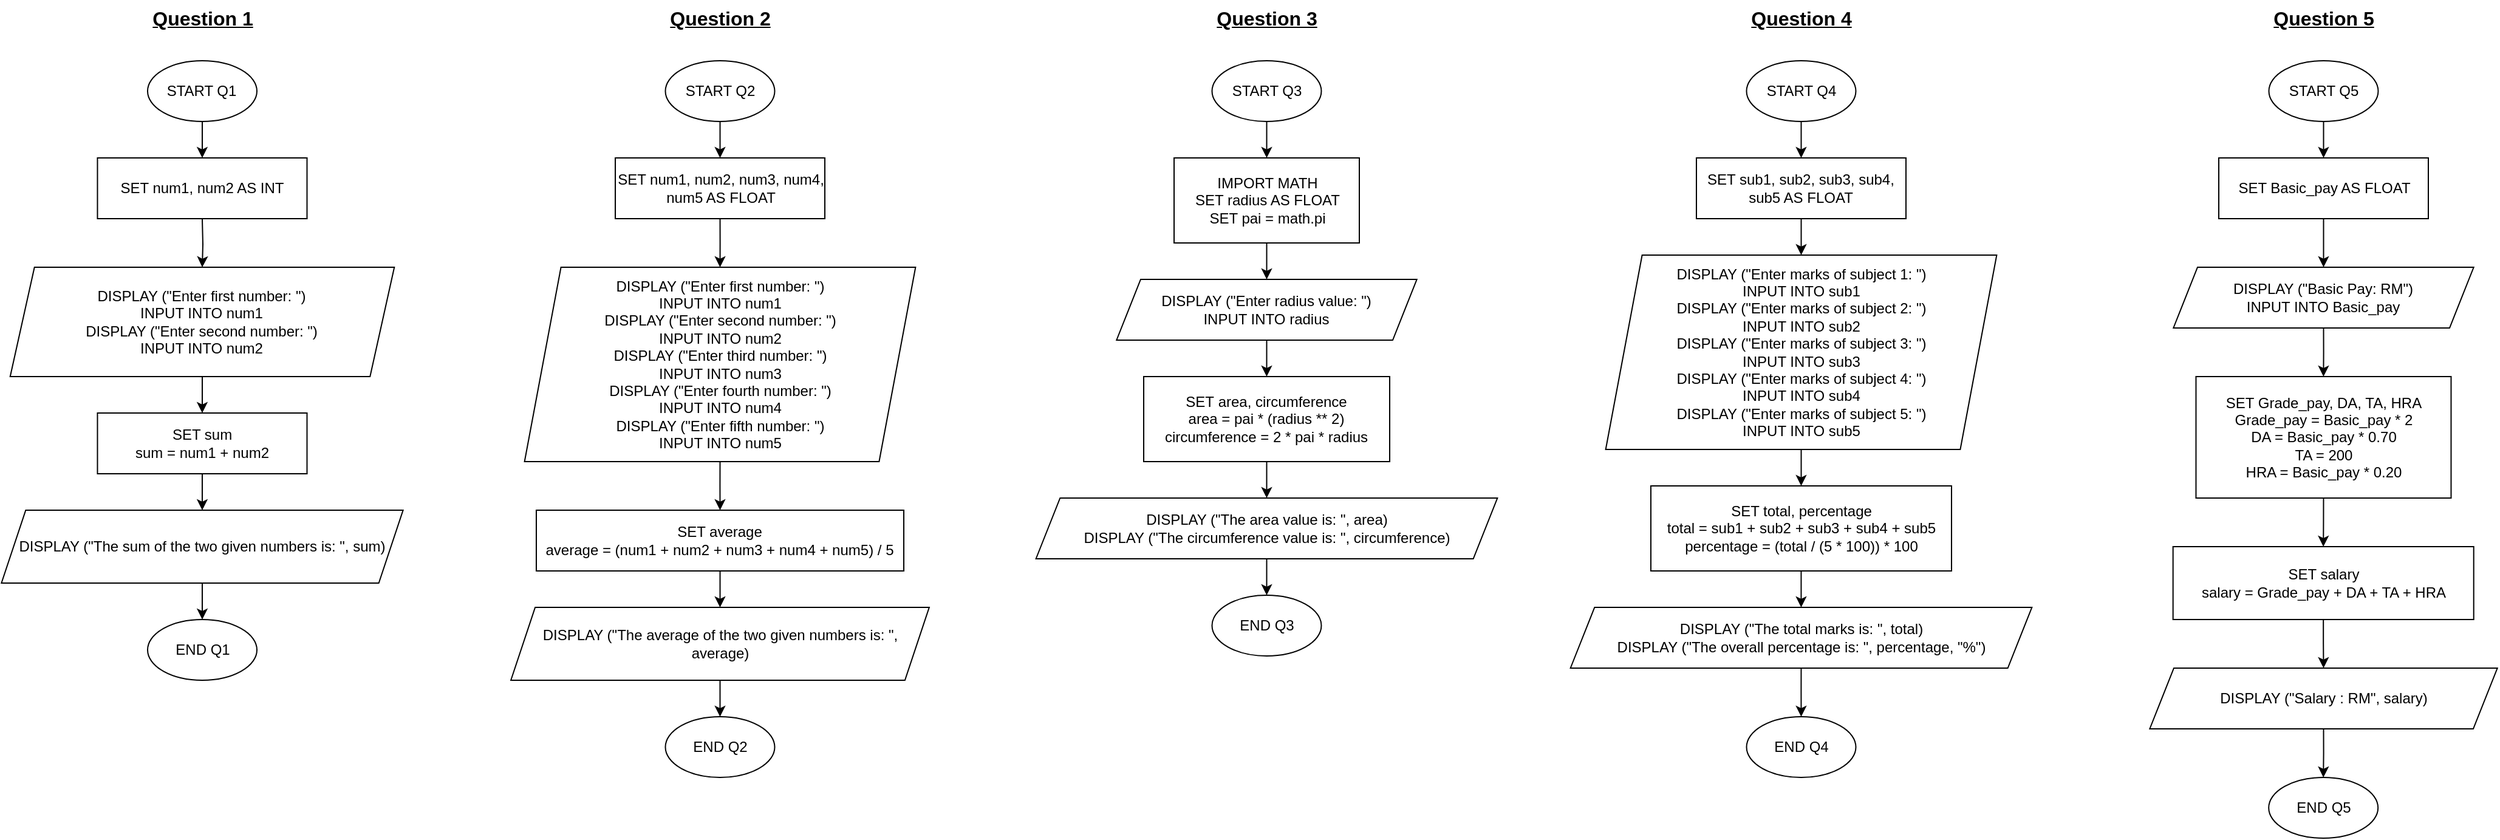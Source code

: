 <mxfile version="26.0.7">
  <diagram id="f0yZC3nXAZoHuIyKN0pP" name="Page-1">
    <mxGraphModel dx="1167" dy="1032" grid="1" gridSize="10" guides="1" tooltips="1" connect="1" arrows="1" fold="1" page="0" pageScale="1" pageWidth="850" pageHeight="1100" math="0" shadow="0">
      <root>
        <mxCell id="0" />
        <mxCell id="1" parent="0" />
        <mxCell id="STdVneNFGiQCQjjw0oRL-1" style="edgeStyle=orthogonalEdgeStyle;rounded=0;orthogonalLoop=1;jettySize=auto;html=1;exitX=0.5;exitY=1;exitDx=0;exitDy=0;entryX=0.5;entryY=0;entryDx=0;entryDy=0;" parent="1" source="STdVneNFGiQCQjjw0oRL-2" edge="1">
          <mxGeometry relative="1" as="geometry">
            <mxPoint x="217.49" y="-210" as="targetPoint" />
          </mxGeometry>
        </mxCell>
        <mxCell id="STdVneNFGiQCQjjw0oRL-2" value="START Q1" style="ellipse;whiteSpace=wrap;html=1;" parent="1" vertex="1">
          <mxGeometry x="172.49" y="-290" width="90" height="50" as="geometry" />
        </mxCell>
        <mxCell id="STdVneNFGiQCQjjw0oRL-3" style="edgeStyle=orthogonalEdgeStyle;rounded=0;orthogonalLoop=1;jettySize=auto;html=1;exitX=0.5;exitY=1;exitDx=0;exitDy=0;entryX=0.5;entryY=0;entryDx=0;entryDy=0;" parent="1" target="STdVneNFGiQCQjjw0oRL-6" edge="1">
          <mxGeometry relative="1" as="geometry">
            <mxPoint x="217.49" y="-160" as="sourcePoint" />
          </mxGeometry>
        </mxCell>
        <mxCell id="STdVneNFGiQCQjjw0oRL-4" value="Question 1" style="text;html=1;align=center;verticalAlign=middle;whiteSpace=wrap;rounded=0;fontStyle=5;fontSize=16;" parent="1" vertex="1">
          <mxGeometry x="163.75" y="-340" width="107.5" height="30" as="geometry" />
        </mxCell>
        <mxCell id="STdVneNFGiQCQjjw0oRL-11" style="edgeStyle=orthogonalEdgeStyle;rounded=0;orthogonalLoop=1;jettySize=auto;html=1;exitX=0.5;exitY=1;exitDx=0;exitDy=0;entryX=0.5;entryY=0;entryDx=0;entryDy=0;" parent="1" source="STdVneNFGiQCQjjw0oRL-6" target="STdVneNFGiQCQjjw0oRL-9" edge="1">
          <mxGeometry relative="1" as="geometry" />
        </mxCell>
        <mxCell id="STdVneNFGiQCQjjw0oRL-6" value="&lt;div&gt;DISPLAY (&quot;Enter first number: &quot;)&lt;/div&gt;&lt;div&gt;&lt;span style=&quot;background-color: transparent; color: light-dark(rgb(0, 0, 0), rgb(255, 255, 255));&quot;&gt;INPUT INTO num1&lt;/span&gt;&lt;/div&gt;&lt;div&gt;&lt;span style=&quot;background-color: transparent; color: light-dark(rgb(0, 0, 0), rgb(255, 255, 255));&quot;&gt;DISPLAY (&quot;Enter second number: &quot;)&lt;/span&gt;&lt;/div&gt;&lt;div&gt;&lt;span style=&quot;background-color: transparent; color: light-dark(rgb(0, 0, 0), rgb(255, 255, 255));&quot;&gt;INPUT INTO num2&lt;/span&gt;&lt;/div&gt;" style="shape=parallelogram;perimeter=parallelogramPerimeter;whiteSpace=wrap;html=1;fixedSize=1;" parent="1" vertex="1">
          <mxGeometry x="59.37" y="-120" width="316.25" height="90" as="geometry" />
        </mxCell>
        <mxCell id="STdVneNFGiQCQjjw0oRL-7" value="END Q1" style="ellipse;whiteSpace=wrap;html=1;" parent="1" vertex="1">
          <mxGeometry x="172.5" y="170" width="90" height="50" as="geometry" />
        </mxCell>
        <mxCell id="STdVneNFGiQCQjjw0oRL-8" value="&lt;div&gt;SET num1, num2 AS INT&lt;/div&gt;" style="rounded=0;whiteSpace=wrap;html=1;" parent="1" vertex="1">
          <mxGeometry x="131.24" y="-210" width="172.5" height="50" as="geometry" />
        </mxCell>
        <mxCell id="STdVneNFGiQCQjjw0oRL-12" style="edgeStyle=orthogonalEdgeStyle;rounded=0;orthogonalLoop=1;jettySize=auto;html=1;exitX=0.5;exitY=1;exitDx=0;exitDy=0;entryX=0.5;entryY=0;entryDx=0;entryDy=0;" parent="1" source="STdVneNFGiQCQjjw0oRL-9" target="STdVneNFGiQCQjjw0oRL-10" edge="1">
          <mxGeometry relative="1" as="geometry" />
        </mxCell>
        <mxCell id="STdVneNFGiQCQjjw0oRL-9" value="&lt;div&gt;SET sum&lt;/div&gt;&lt;div&gt;sum = num1 + num2&lt;/div&gt;" style="rounded=0;whiteSpace=wrap;html=1;" parent="1" vertex="1">
          <mxGeometry x="131.24" width="172.5" height="50" as="geometry" />
        </mxCell>
        <mxCell id="STdVneNFGiQCQjjw0oRL-13" style="edgeStyle=orthogonalEdgeStyle;rounded=0;orthogonalLoop=1;jettySize=auto;html=1;exitX=0.5;exitY=1;exitDx=0;exitDy=0;entryX=0.5;entryY=0;entryDx=0;entryDy=0;" parent="1" source="STdVneNFGiQCQjjw0oRL-10" target="STdVneNFGiQCQjjw0oRL-7" edge="1">
          <mxGeometry relative="1" as="geometry" />
        </mxCell>
        <mxCell id="STdVneNFGiQCQjjw0oRL-10" value="DISPLAY (&quot;The sum of the two given numbers is: &quot;, sum)" style="shape=parallelogram;perimeter=parallelogramPerimeter;whiteSpace=wrap;html=1;fixedSize=1;" parent="1" vertex="1">
          <mxGeometry x="52.18" y="80" width="330.63" height="60" as="geometry" />
        </mxCell>
        <mxCell id="STdVneNFGiQCQjjw0oRL-23" style="edgeStyle=orthogonalEdgeStyle;rounded=0;orthogonalLoop=1;jettySize=auto;html=1;exitX=0.5;exitY=1;exitDx=0;exitDy=0;entryX=0.5;entryY=0;entryDx=0;entryDy=0;" parent="1" source="STdVneNFGiQCQjjw0oRL-18" target="STdVneNFGiQCQjjw0oRL-20" edge="1">
          <mxGeometry relative="1" as="geometry" />
        </mxCell>
        <mxCell id="STdVneNFGiQCQjjw0oRL-18" value="START Q2" style="ellipse;whiteSpace=wrap;html=1;" parent="1" vertex="1">
          <mxGeometry x="598.74" y="-290" width="90" height="50" as="geometry" />
        </mxCell>
        <mxCell id="STdVneNFGiQCQjjw0oRL-19" value="Question 2" style="text;html=1;align=center;verticalAlign=middle;whiteSpace=wrap;rounded=0;fontStyle=5;fontSize=16;" parent="1" vertex="1">
          <mxGeometry x="590" y="-340" width="107.5" height="30" as="geometry" />
        </mxCell>
        <mxCell id="STdVneNFGiQCQjjw0oRL-22" style="edgeStyle=orthogonalEdgeStyle;rounded=0;orthogonalLoop=1;jettySize=auto;html=1;exitX=0.5;exitY=1;exitDx=0;exitDy=0;entryX=0.5;entryY=0;entryDx=0;entryDy=0;" parent="1" source="STdVneNFGiQCQjjw0oRL-20" target="STdVneNFGiQCQjjw0oRL-21" edge="1">
          <mxGeometry relative="1" as="geometry" />
        </mxCell>
        <mxCell id="STdVneNFGiQCQjjw0oRL-20" value="&lt;div&gt;SET num1, num2, num3, num4, num5 AS FLOAT&lt;/div&gt;" style="rounded=0;whiteSpace=wrap;html=1;" parent="1" vertex="1">
          <mxGeometry x="557.5" y="-210" width="172.5" height="50" as="geometry" />
        </mxCell>
        <mxCell id="STdVneNFGiQCQjjw0oRL-27" style="edgeStyle=orthogonalEdgeStyle;rounded=0;orthogonalLoop=1;jettySize=auto;html=1;exitX=0.5;exitY=1;exitDx=0;exitDy=0;" parent="1" source="STdVneNFGiQCQjjw0oRL-21" target="STdVneNFGiQCQjjw0oRL-24" edge="1">
          <mxGeometry relative="1" as="geometry" />
        </mxCell>
        <mxCell id="STdVneNFGiQCQjjw0oRL-21" value="&lt;div&gt;&lt;span style=&quot;background-color: transparent; color: light-dark(rgb(0, 0, 0), rgb(255, 255, 255));&quot;&gt;DISPLAY (&quot;Enter first number: &quot;)&lt;/span&gt;&lt;/div&gt;&lt;div&gt;INPUT INTO num1&lt;/div&gt;&lt;div&gt;DISPLAY (&quot;Enter second number: &quot;)&lt;/div&gt;&lt;div&gt;INPUT INTO num2&lt;/div&gt;&lt;div&gt;DISPLAY (&quot;Enter third number: &quot;)&lt;/div&gt;&lt;div&gt;INPUT INTO num3&lt;/div&gt;&lt;div&gt;DISPLAY (&quot;Enter fourth number: &quot;)&lt;/div&gt;&lt;div&gt;INPUT INTO num4&lt;/div&gt;&lt;div&gt;DISPLAY (&quot;Enter fifth number: &quot;)&lt;/div&gt;&lt;div&gt;INPUT INTO num5&lt;/div&gt;" style="shape=parallelogram;perimeter=parallelogramPerimeter;whiteSpace=wrap;html=1;fixedSize=1;size=30;" parent="1" vertex="1">
          <mxGeometry x="482.8" y="-120" width="321.88" height="160" as="geometry" />
        </mxCell>
        <mxCell id="STdVneNFGiQCQjjw0oRL-28" style="edgeStyle=orthogonalEdgeStyle;rounded=0;orthogonalLoop=1;jettySize=auto;html=1;exitX=0.5;exitY=1;exitDx=0;exitDy=0;entryX=0.5;entryY=0;entryDx=0;entryDy=0;" parent="1" source="STdVneNFGiQCQjjw0oRL-24" target="STdVneNFGiQCQjjw0oRL-25" edge="1">
          <mxGeometry relative="1" as="geometry" />
        </mxCell>
        <mxCell id="STdVneNFGiQCQjjw0oRL-24" value="SET average&lt;div&gt;average = (num1 + num2 + num3 + num4 + num5) / 5&lt;/div&gt;" style="rounded=0;whiteSpace=wrap;html=1;" parent="1" vertex="1">
          <mxGeometry x="492.49" y="80" width="302.51" height="50" as="geometry" />
        </mxCell>
        <mxCell id="STdVneNFGiQCQjjw0oRL-29" style="edgeStyle=orthogonalEdgeStyle;rounded=0;orthogonalLoop=1;jettySize=auto;html=1;exitX=0.5;exitY=1;exitDx=0;exitDy=0;entryX=0.5;entryY=0;entryDx=0;entryDy=0;" parent="1" source="STdVneNFGiQCQjjw0oRL-25" target="STdVneNFGiQCQjjw0oRL-26" edge="1">
          <mxGeometry relative="1" as="geometry" />
        </mxCell>
        <mxCell id="STdVneNFGiQCQjjw0oRL-25" value="DISPLAY (&quot;The average of the two given numbers is: &quot;, average)" style="shape=parallelogram;perimeter=parallelogramPerimeter;whiteSpace=wrap;html=1;fixedSize=1;" parent="1" vertex="1">
          <mxGeometry x="471.55" y="160" width="344.38" height="60" as="geometry" />
        </mxCell>
        <mxCell id="STdVneNFGiQCQjjw0oRL-26" value="END Q2" style="ellipse;whiteSpace=wrap;html=1;" parent="1" vertex="1">
          <mxGeometry x="598.74" y="250" width="90" height="50" as="geometry" />
        </mxCell>
        <mxCell id="STdVneNFGiQCQjjw0oRL-33" style="edgeStyle=orthogonalEdgeStyle;rounded=0;orthogonalLoop=1;jettySize=auto;html=1;exitX=0.5;exitY=1;exitDx=0;exitDy=0;entryX=0.5;entryY=0;entryDx=0;entryDy=0;" parent="1" source="STdVneNFGiQCQjjw0oRL-30" target="STdVneNFGiQCQjjw0oRL-32" edge="1">
          <mxGeometry relative="1" as="geometry" />
        </mxCell>
        <mxCell id="STdVneNFGiQCQjjw0oRL-30" value="START Q3" style="ellipse;whiteSpace=wrap;html=1;" parent="1" vertex="1">
          <mxGeometry x="1048.74" y="-290" width="90" height="50" as="geometry" />
        </mxCell>
        <mxCell id="STdVneNFGiQCQjjw0oRL-31" value="Question 3" style="text;html=1;align=center;verticalAlign=middle;whiteSpace=wrap;rounded=0;fontStyle=5;fontSize=16;" parent="1" vertex="1">
          <mxGeometry x="1040" y="-340" width="107.5" height="30" as="geometry" />
        </mxCell>
        <mxCell id="STdVneNFGiQCQjjw0oRL-36" style="edgeStyle=orthogonalEdgeStyle;rounded=0;orthogonalLoop=1;jettySize=auto;html=1;exitX=0.5;exitY=1;exitDx=0;exitDy=0;entryX=0.5;entryY=0;entryDx=0;entryDy=0;" parent="1" source="STdVneNFGiQCQjjw0oRL-32" target="STdVneNFGiQCQjjw0oRL-34" edge="1">
          <mxGeometry relative="1" as="geometry" />
        </mxCell>
        <mxCell id="STdVneNFGiQCQjjw0oRL-32" value="&lt;div&gt;IMPORT MATH&lt;/div&gt;&lt;div&gt;SET radius AS FLOAT&lt;/div&gt;&lt;div&gt;SET pai = math.pi&lt;/div&gt;" style="rounded=0;whiteSpace=wrap;html=1;" parent="1" vertex="1">
          <mxGeometry x="1017.5" y="-210" width="152.5" height="70" as="geometry" />
        </mxCell>
        <mxCell id="STdVneNFGiQCQjjw0oRL-37" style="edgeStyle=orthogonalEdgeStyle;rounded=0;orthogonalLoop=1;jettySize=auto;html=1;exitX=0.5;exitY=1;exitDx=0;exitDy=0;entryX=0.5;entryY=0;entryDx=0;entryDy=0;" parent="1" source="STdVneNFGiQCQjjw0oRL-34" target="STdVneNFGiQCQjjw0oRL-35" edge="1">
          <mxGeometry relative="1" as="geometry" />
        </mxCell>
        <mxCell id="STdVneNFGiQCQjjw0oRL-34" value="&lt;div&gt;DISPLAY (&quot;Enter radius value: &quot;)&lt;/div&gt;&lt;div&gt;&lt;span style=&quot;background-color: transparent; color: light-dark(rgb(0, 0, 0), rgb(255, 255, 255));&quot;&gt;INPUT INTO radius&lt;/span&gt;&lt;/div&gt;" style="shape=parallelogram;perimeter=parallelogramPerimeter;whiteSpace=wrap;html=1;fixedSize=1;size=19.86;" parent="1" vertex="1">
          <mxGeometry x="970.14" y="-110" width="247.2" height="50" as="geometry" />
        </mxCell>
        <mxCell id="STdVneNFGiQCQjjw0oRL-40" style="edgeStyle=orthogonalEdgeStyle;rounded=0;orthogonalLoop=1;jettySize=auto;html=1;exitX=0.5;exitY=1;exitDx=0;exitDy=0;entryX=0.5;entryY=0;entryDx=0;entryDy=0;" parent="1" source="STdVneNFGiQCQjjw0oRL-35" target="STdVneNFGiQCQjjw0oRL-38" edge="1">
          <mxGeometry relative="1" as="geometry" />
        </mxCell>
        <mxCell id="STdVneNFGiQCQjjw0oRL-35" value="&lt;div&gt;SET&amp;nbsp;area, circumference&lt;/div&gt;&lt;div&gt;area = pai * (radius ** 2)&lt;/div&gt;&lt;div&gt;circumference = 2 * pai * radius&lt;/div&gt;" style="rounded=0;whiteSpace=wrap;html=1;" parent="1" vertex="1">
          <mxGeometry x="992.49" y="-30" width="202.5" height="70" as="geometry" />
        </mxCell>
        <mxCell id="STdVneNFGiQCQjjw0oRL-41" style="edgeStyle=orthogonalEdgeStyle;rounded=0;orthogonalLoop=1;jettySize=auto;html=1;exitX=0.5;exitY=1;exitDx=0;exitDy=0;entryX=0.5;entryY=0;entryDx=0;entryDy=0;" parent="1" source="STdVneNFGiQCQjjw0oRL-38" target="STdVneNFGiQCQjjw0oRL-39" edge="1">
          <mxGeometry relative="1" as="geometry" />
        </mxCell>
        <mxCell id="STdVneNFGiQCQjjw0oRL-38" value="DISPLAY (&quot;The area value is: &quot;, area)&lt;div&gt;DISPLAY (&quot;The circumference value is: &quot;, circumference)&lt;/div&gt;" style="shape=parallelogram;perimeter=parallelogramPerimeter;whiteSpace=wrap;html=1;fixedSize=1;size=19.86;" parent="1" vertex="1">
          <mxGeometry x="903.81" y="70" width="379.86" height="50" as="geometry" />
        </mxCell>
        <mxCell id="STdVneNFGiQCQjjw0oRL-39" value="END Q3" style="ellipse;whiteSpace=wrap;html=1;" parent="1" vertex="1">
          <mxGeometry x="1048.74" y="150" width="90" height="50" as="geometry" />
        </mxCell>
        <mxCell id="STdVneNFGiQCQjjw0oRL-45" style="edgeStyle=orthogonalEdgeStyle;rounded=0;orthogonalLoop=1;jettySize=auto;html=1;exitX=0.5;exitY=1;exitDx=0;exitDy=0;entryX=0.5;entryY=0;entryDx=0;entryDy=0;" parent="1" source="STdVneNFGiQCQjjw0oRL-42" target="STdVneNFGiQCQjjw0oRL-44" edge="1">
          <mxGeometry relative="1" as="geometry" />
        </mxCell>
        <mxCell id="STdVneNFGiQCQjjw0oRL-42" value="START Q4" style="ellipse;whiteSpace=wrap;html=1;" parent="1" vertex="1">
          <mxGeometry x="1488.74" y="-290" width="90" height="50" as="geometry" />
        </mxCell>
        <mxCell id="STdVneNFGiQCQjjw0oRL-43" value="Question 4" style="text;html=1;align=center;verticalAlign=middle;whiteSpace=wrap;rounded=0;fontStyle=5;fontSize=16;" parent="1" vertex="1">
          <mxGeometry x="1480" y="-340" width="107.5" height="30" as="geometry" />
        </mxCell>
        <mxCell id="STdVneNFGiQCQjjw0oRL-48" style="edgeStyle=orthogonalEdgeStyle;rounded=0;orthogonalLoop=1;jettySize=auto;html=1;exitX=0.5;exitY=1;exitDx=0;exitDy=0;entryX=0.5;entryY=0;entryDx=0;entryDy=0;" parent="1" source="STdVneNFGiQCQjjw0oRL-44" target="STdVneNFGiQCQjjw0oRL-47" edge="1">
          <mxGeometry relative="1" as="geometry" />
        </mxCell>
        <mxCell id="STdVneNFGiQCQjjw0oRL-44" value="&lt;div&gt;SET sub1, sub2, sub3, sub4, sub5 AS FLOAT&lt;/div&gt;" style="rounded=0;whiteSpace=wrap;html=1;" parent="1" vertex="1">
          <mxGeometry x="1447.49" y="-210" width="172.5" height="50" as="geometry" />
        </mxCell>
        <mxCell id="STdVneNFGiQCQjjw0oRL-51" style="edgeStyle=orthogonalEdgeStyle;rounded=0;orthogonalLoop=1;jettySize=auto;html=1;exitX=0.5;exitY=1;exitDx=0;exitDy=0;entryX=0.5;entryY=0;entryDx=0;entryDy=0;" parent="1" source="STdVneNFGiQCQjjw0oRL-47" target="STdVneNFGiQCQjjw0oRL-50" edge="1">
          <mxGeometry relative="1" as="geometry" />
        </mxCell>
        <mxCell id="STdVneNFGiQCQjjw0oRL-47" value="&lt;span style=&quot;text-align: left;&quot;&gt;DISPLAY (&quot;Enter marks of subject 1: &quot;)&lt;/span&gt;&lt;br style=&quot;padding: 0px; margin: 0px; text-align: left;&quot;&gt;&lt;span style=&quot;text-align: left;&quot;&gt;INPUT INTO sub1&lt;/span&gt;&lt;br style=&quot;padding: 0px; margin: 0px; text-align: left;&quot;&gt;&lt;span style=&quot;text-align: left;&quot;&gt;DISPLAY (&quot;Enter marks of subject 2: &quot;)&lt;/span&gt;&lt;br style=&quot;padding: 0px; margin: 0px; text-align: left;&quot;&gt;&lt;span style=&quot;text-align: left;&quot;&gt;INPUT INTO sub2&lt;/span&gt;&lt;br style=&quot;padding: 0px; margin: 0px; text-align: left;&quot;&gt;&lt;span style=&quot;text-align: left;&quot;&gt;DISPLAY (&quot;Enter marks of subject 3: &quot;)&lt;/span&gt;&lt;br style=&quot;padding: 0px; margin: 0px; text-align: left;&quot;&gt;&lt;span style=&quot;text-align: left;&quot;&gt;INPUT INTO sub3&lt;/span&gt;&lt;br style=&quot;padding: 0px; margin: 0px; text-align: left;&quot;&gt;&lt;span style=&quot;text-align: left;&quot;&gt;DISPLAY (&quot;Enter marks of subject 4: &quot;)&lt;/span&gt;&lt;br style=&quot;padding: 0px; margin: 0px; text-align: left;&quot;&gt;&lt;span style=&quot;text-align: left;&quot;&gt;INPUT INTO sub4&lt;/span&gt;&lt;br style=&quot;padding: 0px; margin: 0px; text-align: left;&quot;&gt;&lt;span style=&quot;text-align: left;&quot;&gt;DISPLAY (&quot;Enter marks of subject 5: &quot;)&lt;/span&gt;&lt;br style=&quot;padding: 0px; margin: 0px; text-align: left;&quot;&gt;&lt;span style=&quot;text-align: left;&quot;&gt;INPUT INTO sub5&lt;/span&gt;" style="shape=parallelogram;perimeter=parallelogramPerimeter;whiteSpace=wrap;html=1;fixedSize=1;size=30;" parent="1" vertex="1">
          <mxGeometry x="1372.81" y="-130" width="321.88" height="160" as="geometry" />
        </mxCell>
        <mxCell id="STdVneNFGiQCQjjw0oRL-53" style="edgeStyle=orthogonalEdgeStyle;rounded=0;orthogonalLoop=1;jettySize=auto;html=1;exitX=0.5;exitY=1;exitDx=0;exitDy=0;entryX=0.5;entryY=0;entryDx=0;entryDy=0;" parent="1" source="STdVneNFGiQCQjjw0oRL-50" target="STdVneNFGiQCQjjw0oRL-52" edge="1">
          <mxGeometry relative="1" as="geometry" />
        </mxCell>
        <mxCell id="STdVneNFGiQCQjjw0oRL-50" value="&lt;span style=&quot;text-align: left;&quot;&gt;SET total, percentage&lt;/span&gt;&lt;br style=&quot;padding: 0px; margin: 0px; text-align: left;&quot;&gt;&lt;span style=&quot;text-align: left;&quot;&gt;total = sub1 + sub2 + sub3 + sub4 + sub5&lt;/span&gt;&lt;br style=&quot;padding: 0px; margin: 0px; text-align: left;&quot;&gt;&lt;span style=&quot;text-align: left;&quot;&gt;percentage = (total / (5 * 100)) * 100&lt;/span&gt;" style="rounded=0;whiteSpace=wrap;html=1;" parent="1" vertex="1">
          <mxGeometry x="1409.98" y="60" width="247.51" height="70" as="geometry" />
        </mxCell>
        <mxCell id="STdVneNFGiQCQjjw0oRL-55" style="edgeStyle=orthogonalEdgeStyle;rounded=0;orthogonalLoop=1;jettySize=auto;html=1;exitX=0.5;exitY=1;exitDx=0;exitDy=0;entryX=0.5;entryY=0;entryDx=0;entryDy=0;" parent="1" source="STdVneNFGiQCQjjw0oRL-52" target="STdVneNFGiQCQjjw0oRL-54" edge="1">
          <mxGeometry relative="1" as="geometry" />
        </mxCell>
        <mxCell id="STdVneNFGiQCQjjw0oRL-52" value="&lt;div&gt;DISPLAY (&quot;The total marks is: &quot;, total)&lt;/div&gt;&lt;div&gt;&lt;span style=&quot;background-color: transparent; color: light-dark(rgb(0, 0, 0), rgb(255, 255, 255));&quot;&gt;DISPLAY (&quot;The overall percentage is: &quot;, percentage, &quot;%&quot;)&lt;/span&gt;&lt;/div&gt;" style="shape=parallelogram;perimeter=parallelogramPerimeter;whiteSpace=wrap;html=1;fixedSize=1;size=19.86;" parent="1" vertex="1">
          <mxGeometry x="1343.8" y="160" width="379.86" height="50" as="geometry" />
        </mxCell>
        <mxCell id="STdVneNFGiQCQjjw0oRL-54" value="END Q4" style="ellipse;whiteSpace=wrap;html=1;" parent="1" vertex="1">
          <mxGeometry x="1488.75" y="250" width="90" height="50" as="geometry" />
        </mxCell>
        <mxCell id="WGK6TKbxTxdjGZCeSTnP-6" value="START Q5" style="ellipse;whiteSpace=wrap;html=1;" vertex="1" parent="1">
          <mxGeometry x="1918.74" y="-290" width="90" height="50" as="geometry" />
        </mxCell>
        <mxCell id="WGK6TKbxTxdjGZCeSTnP-7" value="Question 5" style="text;html=1;align=center;verticalAlign=middle;whiteSpace=wrap;rounded=0;fontStyle=5;fontSize=16;" vertex="1" parent="1">
          <mxGeometry x="1910" y="-340" width="107.5" height="30" as="geometry" />
        </mxCell>
        <mxCell id="WGK6TKbxTxdjGZCeSTnP-11" style="edgeStyle=orthogonalEdgeStyle;rounded=0;orthogonalLoop=1;jettySize=auto;html=1;exitX=0.5;exitY=1;exitDx=0;exitDy=0;entryX=0.5;entryY=0;entryDx=0;entryDy=0;" edge="1" parent="1" source="WGK6TKbxTxdjGZCeSTnP-8" target="WGK6TKbxTxdjGZCeSTnP-10">
          <mxGeometry relative="1" as="geometry" />
        </mxCell>
        <mxCell id="WGK6TKbxTxdjGZCeSTnP-8" value="&lt;div&gt;SET Basic_pay AS FLOAT&lt;/div&gt;" style="rounded=0;whiteSpace=wrap;html=1;" vertex="1" parent="1">
          <mxGeometry x="1877.5" y="-210" width="172.5" height="50" as="geometry" />
        </mxCell>
        <mxCell id="WGK6TKbxTxdjGZCeSTnP-15" style="edgeStyle=orthogonalEdgeStyle;rounded=0;orthogonalLoop=1;jettySize=auto;html=1;exitX=0.5;exitY=1;exitDx=0;exitDy=0;" edge="1" parent="1" source="WGK6TKbxTxdjGZCeSTnP-10" target="WGK6TKbxTxdjGZCeSTnP-14">
          <mxGeometry relative="1" as="geometry" />
        </mxCell>
        <mxCell id="WGK6TKbxTxdjGZCeSTnP-10" value="&lt;div&gt;DISPLAY (&quot;Basic Pay: RM&quot;)&lt;/div&gt;&lt;div&gt;&lt;span style=&quot;background-color: transparent; color: light-dark(rgb(0, 0, 0), rgb(255, 255, 255));&quot;&gt;INPUT INTO Basic_pay&lt;/span&gt;&lt;/div&gt;" style="shape=parallelogram;perimeter=parallelogramPerimeter;whiteSpace=wrap;html=1;fixedSize=1;size=19.86;" vertex="1" parent="1">
          <mxGeometry x="1840.15" y="-120" width="247.2" height="50" as="geometry" />
        </mxCell>
        <mxCell id="WGK6TKbxTxdjGZCeSTnP-12" style="edgeStyle=orthogonalEdgeStyle;rounded=0;orthogonalLoop=1;jettySize=auto;html=1;exitX=0.5;exitY=1;exitDx=0;exitDy=0;entryX=0.5;entryY=0;entryDx=0;entryDy=0;" edge="1" parent="1" source="WGK6TKbxTxdjGZCeSTnP-6" target="WGK6TKbxTxdjGZCeSTnP-8">
          <mxGeometry relative="1" as="geometry">
            <mxPoint x="1964" y="-220" as="targetPoint" />
          </mxGeometry>
        </mxCell>
        <mxCell id="WGK6TKbxTxdjGZCeSTnP-18" style="edgeStyle=orthogonalEdgeStyle;rounded=0;orthogonalLoop=1;jettySize=auto;html=1;exitX=0.5;exitY=1;exitDx=0;exitDy=0;entryX=0.5;entryY=0;entryDx=0;entryDy=0;" edge="1" parent="1" source="WGK6TKbxTxdjGZCeSTnP-14" target="WGK6TKbxTxdjGZCeSTnP-17">
          <mxGeometry relative="1" as="geometry" />
        </mxCell>
        <mxCell id="WGK6TKbxTxdjGZCeSTnP-14" value="&lt;span style=&quot;text-align: left;&quot;&gt;SET Grade_pay, DA, TA, HRA&lt;/span&gt;&lt;br style=&quot;padding: 0px; margin: 0px; text-align: left;&quot;&gt;&lt;span style=&quot;text-align: left;&quot;&gt;Grade_pay = Basic_pay * 2&lt;/span&gt;&lt;br style=&quot;padding: 0px; margin: 0px; text-align: left;&quot;&gt;&lt;span style=&quot;text-align: left;&quot;&gt;DA = Basic_pay * 0.70&lt;/span&gt;&lt;br style=&quot;padding: 0px; margin: 0px; text-align: left;&quot;&gt;&lt;span style=&quot;text-align: left;&quot;&gt;TA = 200&lt;/span&gt;&lt;br style=&quot;padding: 0px; margin: 0px; text-align: left;&quot;&gt;&lt;span style=&quot;text-align: left;&quot;&gt;HRA = Basic_pay * 0.20&lt;/span&gt;" style="rounded=0;whiteSpace=wrap;html=1;" vertex="1" parent="1">
          <mxGeometry x="1858.74" y="-30" width="210" height="100" as="geometry" />
        </mxCell>
        <mxCell id="WGK6TKbxTxdjGZCeSTnP-22" style="edgeStyle=orthogonalEdgeStyle;rounded=0;orthogonalLoop=1;jettySize=auto;html=1;exitX=0.5;exitY=1;exitDx=0;exitDy=0;entryX=0.5;entryY=0;entryDx=0;entryDy=0;" edge="1" parent="1" source="WGK6TKbxTxdjGZCeSTnP-17" target="WGK6TKbxTxdjGZCeSTnP-20">
          <mxGeometry relative="1" as="geometry" />
        </mxCell>
        <mxCell id="WGK6TKbxTxdjGZCeSTnP-17" value="&lt;span style=&quot;text-align: left;&quot;&gt;SET salary&lt;/span&gt;&lt;br style=&quot;padding: 0px; margin: 0px; text-align: left;&quot;&gt;&lt;span style=&quot;text-align: left;&quot;&gt;salary = Grade_pay + DA + TA + HRA&lt;/span&gt;" style="rounded=0;whiteSpace=wrap;html=1;" vertex="1" parent="1">
          <mxGeometry x="1839.84" y="110" width="247.51" height="60" as="geometry" />
        </mxCell>
        <mxCell id="WGK6TKbxTxdjGZCeSTnP-23" style="edgeStyle=orthogonalEdgeStyle;rounded=0;orthogonalLoop=1;jettySize=auto;html=1;exitX=0.5;exitY=1;exitDx=0;exitDy=0;entryX=0.5;entryY=0;entryDx=0;entryDy=0;" edge="1" parent="1" source="WGK6TKbxTxdjGZCeSTnP-20" target="WGK6TKbxTxdjGZCeSTnP-21">
          <mxGeometry relative="1" as="geometry" />
        </mxCell>
        <mxCell id="WGK6TKbxTxdjGZCeSTnP-20" value="&lt;span style=&quot;text-align: left;&quot;&gt;DISPLAY (&quot;Salary : RM&quot;, salary)&lt;/span&gt;" style="shape=parallelogram;perimeter=parallelogramPerimeter;whiteSpace=wrap;html=1;fixedSize=1;size=19.86;" vertex="1" parent="1">
          <mxGeometry x="1820.66" y="210" width="286.18" height="50" as="geometry" />
        </mxCell>
        <mxCell id="WGK6TKbxTxdjGZCeSTnP-21" value="END Q5" style="ellipse;whiteSpace=wrap;html=1;" vertex="1" parent="1">
          <mxGeometry x="1918.6" y="300" width="90" height="50" as="geometry" />
        </mxCell>
      </root>
    </mxGraphModel>
  </diagram>
</mxfile>
